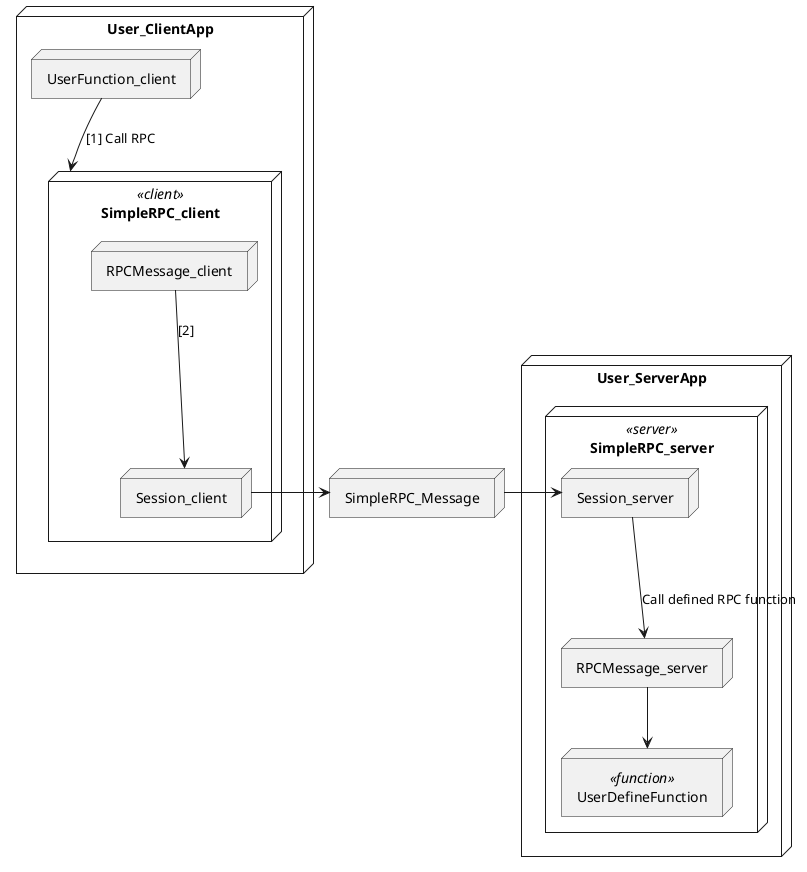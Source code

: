 @startuml SimpleRPC_Data_Flow

node User_ClientApp {
  node UserFunction_client {

  }

  node SimpleRPC_client <<client>> {
    node RPCMessage_client {
    }
    
    node Session_client {
    }

    RPCMessage_client -down-> Session_client : [2]
  }

  UserFunction_client -down-> SimpleRPC_client : [1] Call RPC
}

node User_ServerApp {
  node SimpleRPC_server <<server>> {
    node Session_server {
    }
    
    node RPCMessage_server {
    }

    node UserDefineFunction <<function>> {
    }

    Session_server -down-> RPCMessage_server : Call defined RPC function
    RPCMessage_server -down-> UserDefineFunction
  }
}

node SimpleRPC_Message {

}

Session_client -right-> SimpleRPC_Message
SimpleRPC_Message -right-> Session_server

@enduml